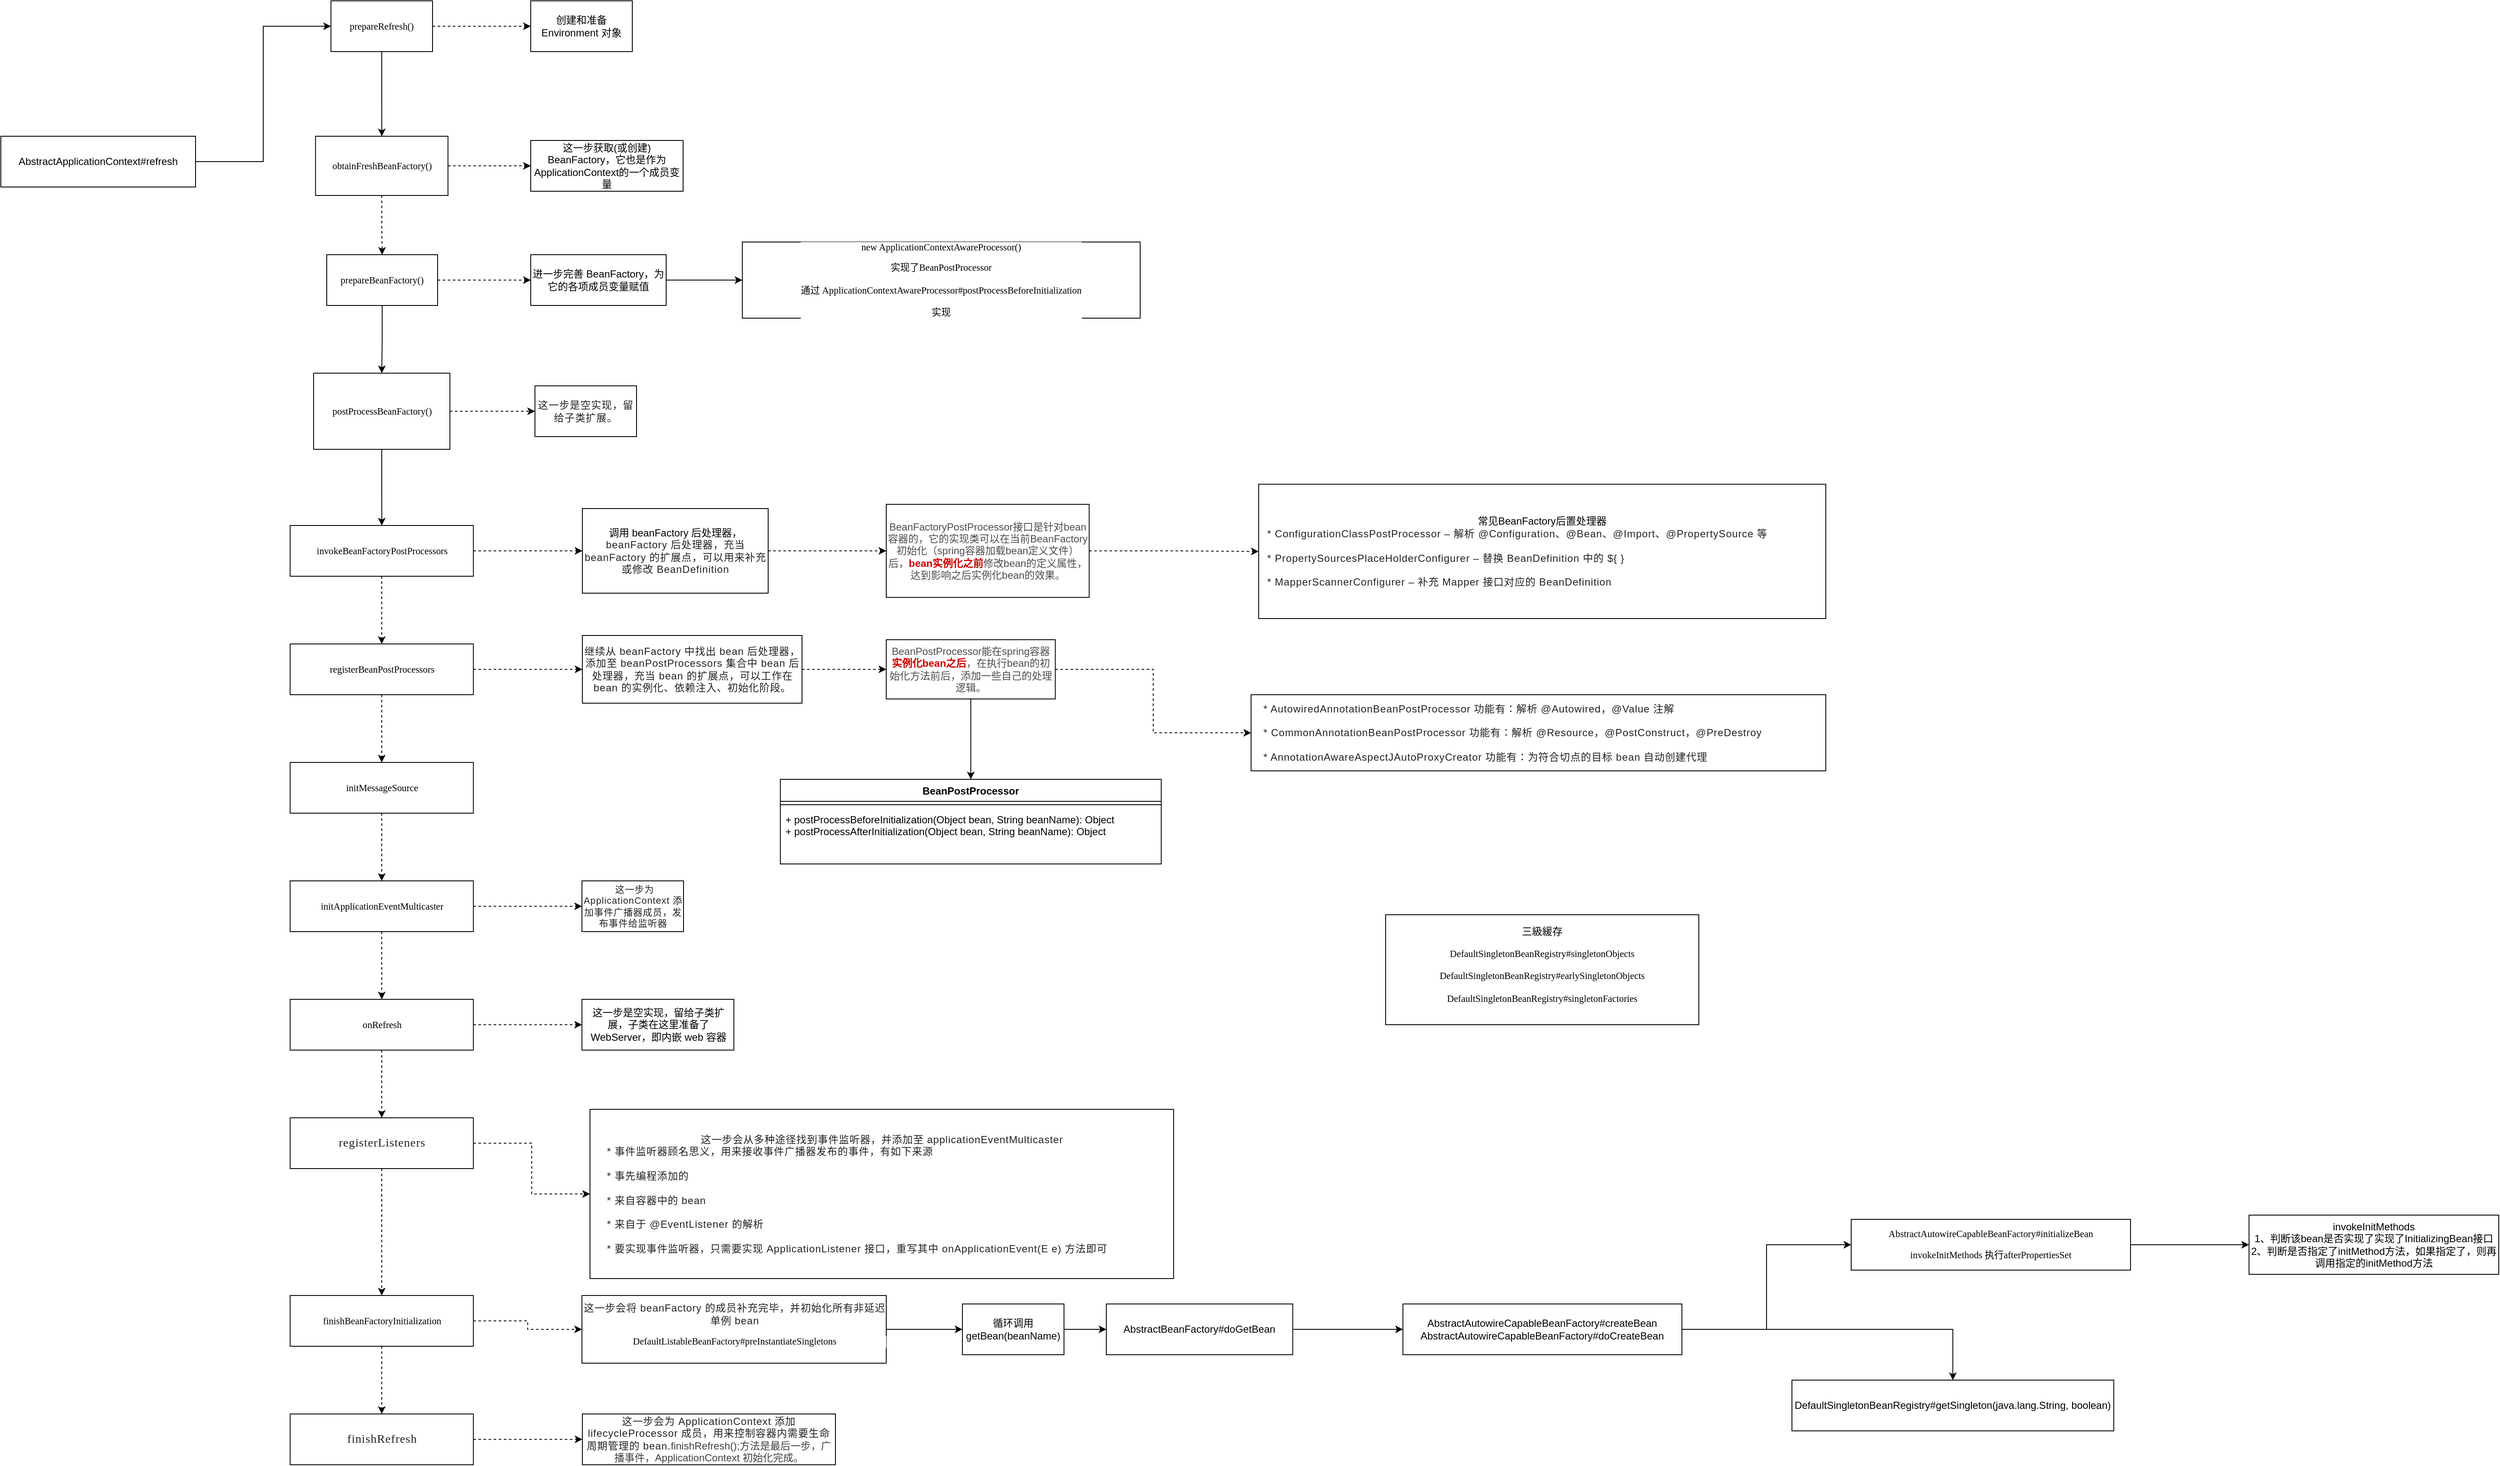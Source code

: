 <mxfile version="17.2.4" type="github">
  <diagram id="Km3hOTP_TFFmn3upVToj" name="Page-1">
    <mxGraphModel dx="2692" dy="540" grid="1" gridSize="10" guides="1" tooltips="1" connect="1" arrows="1" fold="1" page="1" pageScale="1" pageWidth="827" pageHeight="1169" math="0" shadow="0">
      <root>
        <mxCell id="0" />
        <mxCell id="1" parent="0" />
        <mxCell id="On-2ADN7kd9dpEOP8VJU-1" style="edgeStyle=orthogonalEdgeStyle;rounded=0;orthogonalLoop=1;jettySize=auto;html=1;entryX=0;entryY=0.5;entryDx=0;entryDy=0;" parent="1" source="On-2ADN7kd9dpEOP8VJU-2" target="On-2ADN7kd9dpEOP8VJU-5" edge="1">
          <mxGeometry relative="1" as="geometry" />
        </mxCell>
        <mxCell id="On-2ADN7kd9dpEOP8VJU-2" value="AbstractApplicationContext#refresh" style="rounded=0;whiteSpace=wrap;html=1;" parent="1" vertex="1">
          <mxGeometry x="-906" y="540" width="230" height="60" as="geometry" />
        </mxCell>
        <mxCell id="On-2ADN7kd9dpEOP8VJU-3" value="" style="edgeStyle=orthogonalEdgeStyle;rounded=0;orthogonalLoop=1;jettySize=auto;html=1;dashed=1;" parent="1" source="On-2ADN7kd9dpEOP8VJU-5" target="On-2ADN7kd9dpEOP8VJU-6" edge="1">
          <mxGeometry relative="1" as="geometry" />
        </mxCell>
        <mxCell id="On-2ADN7kd9dpEOP8VJU-4" value="" style="edgeStyle=orthogonalEdgeStyle;rounded=0;orthogonalLoop=1;jettySize=auto;html=1;" parent="1" source="On-2ADN7kd9dpEOP8VJU-5" target="On-2ADN7kd9dpEOP8VJU-9" edge="1">
          <mxGeometry relative="1" as="geometry" />
        </mxCell>
        <mxCell id="On-2ADN7kd9dpEOP8VJU-5" value="&lt;pre style=&quot;background-color: rgb(255 , 255 , 255) ; font-family: &amp;#34;consolas&amp;#34; ; font-size: 8.4pt&quot;&gt;prepareRefresh()&lt;/pre&gt;" style="rounded=0;whiteSpace=wrap;html=1;" parent="1" vertex="1">
          <mxGeometry x="-516" y="380" width="120" height="60" as="geometry" />
        </mxCell>
        <mxCell id="On-2ADN7kd9dpEOP8VJU-6" value="创建和准备Environment 对象" style="rounded=0;whiteSpace=wrap;html=1;" parent="1" vertex="1">
          <mxGeometry x="-280" y="380" width="120" height="60" as="geometry" />
        </mxCell>
        <mxCell id="On-2ADN7kd9dpEOP8VJU-7" value="" style="edgeStyle=orthogonalEdgeStyle;rounded=0;orthogonalLoop=1;jettySize=auto;html=1;dashed=1;entryX=0;entryY=0.5;entryDx=0;entryDy=0;" parent="1" source="On-2ADN7kd9dpEOP8VJU-9" target="On-2ADN7kd9dpEOP8VJU-13" edge="1">
          <mxGeometry relative="1" as="geometry">
            <mxPoint x="-286" y="575" as="targetPoint" />
          </mxGeometry>
        </mxCell>
        <mxCell id="On-2ADN7kd9dpEOP8VJU-8" value="" style="edgeStyle=orthogonalEdgeStyle;rounded=0;orthogonalLoop=1;jettySize=auto;html=1;dashed=1;" parent="1" source="On-2ADN7kd9dpEOP8VJU-9" target="On-2ADN7kd9dpEOP8VJU-11" edge="1">
          <mxGeometry relative="1" as="geometry" />
        </mxCell>
        <mxCell id="On-2ADN7kd9dpEOP8VJU-9" value="&lt;pre style=&quot;background-color: rgb(255 , 255 , 255) ; font-family: &amp;#34;consolas&amp;#34; ; font-size: 8.4pt&quot;&gt;&lt;pre style=&quot;font-family: &amp;#34;consolas&amp;#34; ; font-size: 8.4pt&quot;&gt;&lt;pre style=&quot;font-family: &amp;#34;consolas&amp;#34; ; font-size: 8.4pt&quot;&gt;obtainFreshBeanFactory()&lt;/pre&gt;&lt;/pre&gt;&lt;/pre&gt;" style="rounded=0;whiteSpace=wrap;html=1;" parent="1" vertex="1">
          <mxGeometry x="-534.25" y="540" width="156.5" height="70" as="geometry" />
        </mxCell>
        <mxCell id="On-2ADN7kd9dpEOP8VJU-10" value="" style="edgeStyle=orthogonalEdgeStyle;rounded=0;orthogonalLoop=1;jettySize=auto;html=1;dashed=1;entryX=0;entryY=0.5;entryDx=0;entryDy=0;" parent="1" source="On-2ADN7kd9dpEOP8VJU-11" target="On-2ADN7kd9dpEOP8VJU-12" edge="1">
          <mxGeometry relative="1" as="geometry">
            <mxPoint x="-280" y="710" as="targetPoint" />
          </mxGeometry>
        </mxCell>
        <mxCell id="On-2ADN7kd9dpEOP8VJU-15" value="" style="edgeStyle=orthogonalEdgeStyle;rounded=0;orthogonalLoop=1;jettySize=auto;html=1;" parent="1" source="On-2ADN7kd9dpEOP8VJU-11" target="On-2ADN7kd9dpEOP8VJU-14" edge="1">
          <mxGeometry relative="1" as="geometry" />
        </mxCell>
        <mxCell id="On-2ADN7kd9dpEOP8VJU-11" value="&lt;pre style=&quot;background-color: rgb(255 , 255 , 255) ; font-family: &amp;#34;consolas&amp;#34; ; font-size: 8.4pt&quot;&gt;&lt;pre style=&quot;font-family: &amp;#34;consolas&amp;#34; ; font-size: 8.4pt&quot;&gt;prepareBeanFactory()&lt;/pre&gt;&lt;/pre&gt;" style="rounded=0;whiteSpace=wrap;html=1;" parent="1" vertex="1">
          <mxGeometry x="-521" y="680" width="131" height="60" as="geometry" />
        </mxCell>
        <mxCell id="zLjrZ5fAoaI-PD5PPh4M-12" value="" style="edgeStyle=orthogonalEdgeStyle;rounded=0;orthogonalLoop=1;jettySize=auto;html=1;fontSize=12;" parent="1" source="On-2ADN7kd9dpEOP8VJU-12" target="zLjrZ5fAoaI-PD5PPh4M-11" edge="1">
          <mxGeometry relative="1" as="geometry" />
        </mxCell>
        <mxCell id="On-2ADN7kd9dpEOP8VJU-12" value="进一步完善 BeanFactory，为它的各项成员变量赋值" style="rounded=0;whiteSpace=wrap;html=1;labelBorderColor=none;" parent="1" vertex="1">
          <mxGeometry x="-280" y="680" width="160" height="60" as="geometry" />
        </mxCell>
        <mxCell id="On-2ADN7kd9dpEOP8VJU-13" value="这一步获取(或创建) BeanFactory，它也是作为 ApplicationContext的一个成员变量" style="rounded=0;whiteSpace=wrap;html=1;labelBorderColor=none;" parent="1" vertex="1">
          <mxGeometry x="-280" y="545" width="180" height="60" as="geometry" />
        </mxCell>
        <mxCell id="On-2ADN7kd9dpEOP8VJU-18" value="" style="edgeStyle=orthogonalEdgeStyle;rounded=0;orthogonalLoop=1;jettySize=auto;html=1;dashed=1;" parent="1" source="On-2ADN7kd9dpEOP8VJU-14" target="On-2ADN7kd9dpEOP8VJU-17" edge="1">
          <mxGeometry relative="1" as="geometry" />
        </mxCell>
        <mxCell id="On-2ADN7kd9dpEOP8VJU-20" value="" style="edgeStyle=orthogonalEdgeStyle;rounded=0;orthogonalLoop=1;jettySize=auto;html=1;fontSize=12;" parent="1" source="On-2ADN7kd9dpEOP8VJU-14" target="On-2ADN7kd9dpEOP8VJU-19" edge="1">
          <mxGeometry relative="1" as="geometry" />
        </mxCell>
        <mxCell id="On-2ADN7kd9dpEOP8VJU-14" value="&lt;pre style=&quot;background-color: rgb(255 , 255 , 255) ; font-family: &amp;#34;consolas&amp;#34; ; font-size: 8.4pt&quot;&gt;&lt;pre style=&quot;font-family: &amp;#34;consolas&amp;#34; ; font-size: 8.4pt&quot;&gt;&lt;pre style=&quot;font-family: &amp;#34;consolas&amp;#34; ; font-size: 8.4pt&quot;&gt;postProcessBeanFactory()&lt;/pre&gt;&lt;/pre&gt;&lt;/pre&gt;" style="rounded=0;whiteSpace=wrap;html=1;" parent="1" vertex="1">
          <mxGeometry x="-536.5" y="820" width="161" height="90" as="geometry" />
        </mxCell>
        <mxCell id="On-2ADN7kd9dpEOP8VJU-17" value="&lt;span style=&quot;color: rgb(34 , 34 , 34) ; letter-spacing: 0.544px ; text-align: justify ; background-color: rgb(255 , 255 , 255)&quot;&gt;&lt;font style=&quot;font-size: 12px&quot;&gt;这一步是空实现，留给子类扩展。&lt;/font&gt;&lt;/span&gt;" style="whiteSpace=wrap;html=1;rounded=0;" parent="1" vertex="1">
          <mxGeometry x="-275" y="835" width="120" height="60" as="geometry" />
        </mxCell>
        <mxCell id="On-2ADN7kd9dpEOP8VJU-22" value="" style="edgeStyle=orthogonalEdgeStyle;rounded=0;orthogonalLoop=1;jettySize=auto;html=1;dashed=1;fontSize=12;" parent="1" source="On-2ADN7kd9dpEOP8VJU-19" target="On-2ADN7kd9dpEOP8VJU-21" edge="1">
          <mxGeometry relative="1" as="geometry" />
        </mxCell>
        <mxCell id="On-2ADN7kd9dpEOP8VJU-24" value="" style="edgeStyle=orthogonalEdgeStyle;rounded=0;orthogonalLoop=1;jettySize=auto;html=1;dashed=1;fontSize=12;" parent="1" source="On-2ADN7kd9dpEOP8VJU-19" target="On-2ADN7kd9dpEOP8VJU-23" edge="1">
          <mxGeometry relative="1" as="geometry" />
        </mxCell>
        <mxCell id="On-2ADN7kd9dpEOP8VJU-19" value="&lt;pre style=&quot;background-color: rgb(255 , 255 , 255) ; font-family: &amp;#34;consolas&amp;#34; ; font-size: 8.4pt&quot;&gt;&lt;pre style=&quot;font-family: &amp;#34;consolas&amp;#34; ; font-size: 8.4pt&quot;&gt;&lt;pre style=&quot;font-family: &amp;#34;consolas&amp;#34; ; font-size: 8.4pt&quot;&gt;&lt;pre style=&quot;font-family: &amp;#34;consolas&amp;#34; ; font-size: 8.4pt&quot;&gt;invokeBeanFactoryPostProcessors&lt;/pre&gt;&lt;/pre&gt;&lt;/pre&gt;&lt;/pre&gt;" style="rounded=0;whiteSpace=wrap;html=1;" parent="1" vertex="1">
          <mxGeometry x="-564.25" y="1000" width="216.5" height="60" as="geometry" />
        </mxCell>
        <mxCell id="On-2ADN7kd9dpEOP8VJU-59" value="" style="edgeStyle=orthogonalEdgeStyle;rounded=0;orthogonalLoop=1;jettySize=auto;html=1;dashed=1;fontSize=12;" parent="1" source="On-2ADN7kd9dpEOP8VJU-21" target="On-2ADN7kd9dpEOP8VJU-58" edge="1">
          <mxGeometry relative="1" as="geometry" />
        </mxCell>
        <mxCell id="On-2ADN7kd9dpEOP8VJU-21" value="&lt;font style=&quot;font-size: 12px&quot;&gt;调用 beanFactory 后处理器，&lt;span style=&quot;color: rgb(34 , 34 , 34) ; letter-spacing: 0.544px ; text-align: justify ; background-color: rgb(255 , 255 , 255)&quot;&gt;beanFactory 后处理器，充当 beanFactory 的扩展点，可以用来补充或修改 BeanDefinition&lt;/span&gt;&lt;/font&gt;" style="whiteSpace=wrap;html=1;rounded=0;" parent="1" vertex="1">
          <mxGeometry x="-219" y="980" width="219.5" height="100" as="geometry" />
        </mxCell>
        <mxCell id="On-2ADN7kd9dpEOP8VJU-26" value="" style="edgeStyle=orthogonalEdgeStyle;rounded=0;orthogonalLoop=1;jettySize=auto;html=1;dashed=1;fontSize=12;" parent="1" source="On-2ADN7kd9dpEOP8VJU-23" target="On-2ADN7kd9dpEOP8VJU-25" edge="1">
          <mxGeometry relative="1" as="geometry" />
        </mxCell>
        <mxCell id="On-2ADN7kd9dpEOP8VJU-28" value="" style="edgeStyle=orthogonalEdgeStyle;rounded=0;orthogonalLoop=1;jettySize=auto;html=1;dashed=1;fontSize=12;" parent="1" source="On-2ADN7kd9dpEOP8VJU-23" target="On-2ADN7kd9dpEOP8VJU-27" edge="1">
          <mxGeometry relative="1" as="geometry" />
        </mxCell>
        <mxCell id="On-2ADN7kd9dpEOP8VJU-23" value="&lt;pre style=&quot;background-color: rgb(255 , 255 , 255) ; font-family: &amp;#34;consolas&amp;#34; ; font-size: 8.4pt&quot;&gt;&lt;pre style=&quot;font-family: &amp;#34;consolas&amp;#34; ; font-size: 8.4pt&quot;&gt;&lt;pre style=&quot;font-family: &amp;#34;consolas&amp;#34; ; font-size: 8.4pt&quot;&gt;&lt;pre style=&quot;font-family: &amp;#34;consolas&amp;#34; ; font-size: 8.4pt&quot;&gt;&lt;pre style=&quot;font-family: &amp;#34;consolas&amp;#34; ; font-size: 8.4pt&quot;&gt;registerBeanPostProcessors&lt;/pre&gt;&lt;/pre&gt;&lt;/pre&gt;&lt;/pre&gt;&lt;/pre&gt;" style="rounded=0;whiteSpace=wrap;html=1;" parent="1" vertex="1">
          <mxGeometry x="-564.25" y="1140" width="216.5" height="60" as="geometry" />
        </mxCell>
        <mxCell id="On-2ADN7kd9dpEOP8VJU-61" value="" style="edgeStyle=orthogonalEdgeStyle;rounded=0;orthogonalLoop=1;jettySize=auto;html=1;dashed=1;fontSize=12;" parent="1" source="On-2ADN7kd9dpEOP8VJU-25" target="On-2ADN7kd9dpEOP8VJU-60" edge="1">
          <mxGeometry relative="1" as="geometry" />
        </mxCell>
        <mxCell id="On-2ADN7kd9dpEOP8VJU-25" value="&lt;font style=&quot;font-size: 12px&quot;&gt;&lt;span style=&quot;color: rgb(34 , 34 , 34) ; font-family: , , ; letter-spacing: 0.544px ; text-align: justify ; background-color: rgb(255 , 255 , 255)&quot;&gt;继续从 beanFactory 中找出 bean 后处理器，添加至 beanPostProcessors 集合中&lt;/span&gt;&lt;span style=&quot;color: rgb(34 , 34 , 34) ; font-family: , , ; letter-spacing: 0.544px ; text-align: justify ; background-color: rgb(255 , 255 , 255)&quot;&gt;&amp;nbsp;bean 后处理器，充当 bean 的扩展点，可以工作在 bean 的实例化、依赖注入、初始化阶段。&lt;/span&gt;&lt;/font&gt;" style="whiteSpace=wrap;html=1;rounded=0;" parent="1" vertex="1">
          <mxGeometry x="-219" y="1130" width="259.5" height="80" as="geometry" />
        </mxCell>
        <mxCell id="On-2ADN7kd9dpEOP8VJU-30" value="" style="edgeStyle=orthogonalEdgeStyle;rounded=0;orthogonalLoop=1;jettySize=auto;html=1;dashed=1;fontSize=12;" parent="1" source="On-2ADN7kd9dpEOP8VJU-27" target="On-2ADN7kd9dpEOP8VJU-29" edge="1">
          <mxGeometry relative="1" as="geometry" />
        </mxCell>
        <mxCell id="On-2ADN7kd9dpEOP8VJU-27" value="&lt;pre style=&quot;background-color: rgb(255 , 255 , 255) ; font-family: &amp;#34;consolas&amp;#34; ; font-size: 8.4pt&quot;&gt;&lt;pre style=&quot;font-family: &amp;#34;consolas&amp;#34; ; font-size: 8.4pt&quot;&gt;&lt;pre style=&quot;font-family: &amp;#34;consolas&amp;#34; ; font-size: 8.4pt&quot;&gt;&lt;pre style=&quot;font-family: &amp;#34;consolas&amp;#34; ; font-size: 8.4pt&quot;&gt;&lt;pre style=&quot;font-family: &amp;#34;consolas&amp;#34; ; font-size: 8.4pt&quot;&gt;&lt;pre style=&quot;font-family: &amp;#34;consolas&amp;#34; ; font-size: 8.4pt&quot;&gt;initMessageSource&lt;/pre&gt;&lt;/pre&gt;&lt;/pre&gt;&lt;/pre&gt;&lt;/pre&gt;&lt;/pre&gt;" style="rounded=0;whiteSpace=wrap;html=1;" parent="1" vertex="1">
          <mxGeometry x="-564.25" y="1280" width="216.5" height="60" as="geometry" />
        </mxCell>
        <mxCell id="On-2ADN7kd9dpEOP8VJU-32" value="" style="edgeStyle=orthogonalEdgeStyle;rounded=0;orthogonalLoop=1;jettySize=auto;html=1;dashed=1;fontSize=12;" parent="1" source="On-2ADN7kd9dpEOP8VJU-29" target="On-2ADN7kd9dpEOP8VJU-31" edge="1">
          <mxGeometry relative="1" as="geometry" />
        </mxCell>
        <mxCell id="On-2ADN7kd9dpEOP8VJU-34" value="" style="edgeStyle=orthogonalEdgeStyle;rounded=0;orthogonalLoop=1;jettySize=auto;html=1;dashed=1;fontSize=11;" parent="1" source="On-2ADN7kd9dpEOP8VJU-29" target="On-2ADN7kd9dpEOP8VJU-33" edge="1">
          <mxGeometry relative="1" as="geometry" />
        </mxCell>
        <mxCell id="On-2ADN7kd9dpEOP8VJU-29" value="&lt;pre style=&quot;background-color: rgb(255 , 255 , 255) ; font-family: &amp;#34;consolas&amp;#34; ; font-size: 8.4pt&quot;&gt;&lt;pre style=&quot;font-family: &amp;#34;consolas&amp;#34; ; font-size: 8.4pt&quot;&gt;&lt;pre style=&quot;font-family: &amp;#34;consolas&amp;#34; ; font-size: 8.4pt&quot;&gt;&lt;pre style=&quot;font-family: &amp;#34;consolas&amp;#34; ; font-size: 8.4pt&quot;&gt;&lt;pre style=&quot;font-family: &amp;#34;consolas&amp;#34; ; font-size: 8.4pt&quot;&gt;&lt;pre style=&quot;font-family: &amp;#34;consolas&amp;#34; ; font-size: 8.4pt&quot;&gt;&lt;pre style=&quot;font-family: &amp;#34;consolas&amp;#34; ; font-size: 8.4pt&quot;&gt;initApplicationEventMulticaster&lt;/pre&gt;&lt;/pre&gt;&lt;/pre&gt;&lt;/pre&gt;&lt;/pre&gt;&lt;/pre&gt;&lt;/pre&gt;" style="rounded=0;whiteSpace=wrap;html=1;" parent="1" vertex="1">
          <mxGeometry x="-564.25" y="1420" width="216.5" height="60" as="geometry" />
        </mxCell>
        <mxCell id="On-2ADN7kd9dpEOP8VJU-31" value="&lt;span style=&quot;color: rgb(34, 34, 34); font-size: 11px; letter-spacing: 0.544px; text-align: justify; background-color: rgb(255, 255, 255);&quot;&gt;&amp;nbsp;这一步为 ApplicationContext 添加事件广播器成员，&lt;/span&gt;&lt;span style=&quot;color: rgb(34, 34, 34); font-size: 11px; letter-spacing: 0.544px; text-align: justify; background-color: rgb(255, 255, 255);&quot;&gt;发布事件给监听器&lt;/span&gt;" style="whiteSpace=wrap;html=1;rounded=0;fontSize=11;" parent="1" vertex="1">
          <mxGeometry x="-219.5" y="1420" width="120" height="60" as="geometry" />
        </mxCell>
        <mxCell id="On-2ADN7kd9dpEOP8VJU-40" value="" style="edgeStyle=orthogonalEdgeStyle;rounded=0;orthogonalLoop=1;jettySize=auto;html=1;dashed=1;fontSize=11;" parent="1" source="On-2ADN7kd9dpEOP8VJU-33" target="On-2ADN7kd9dpEOP8VJU-39" edge="1">
          <mxGeometry relative="1" as="geometry" />
        </mxCell>
        <mxCell id="On-2ADN7kd9dpEOP8VJU-42" value="" style="edgeStyle=orthogonalEdgeStyle;rounded=0;orthogonalLoop=1;jettySize=auto;html=1;dashed=1;fontSize=11;" parent="1" source="On-2ADN7kd9dpEOP8VJU-33" target="On-2ADN7kd9dpEOP8VJU-41" edge="1">
          <mxGeometry relative="1" as="geometry" />
        </mxCell>
        <mxCell id="On-2ADN7kd9dpEOP8VJU-33" value="&lt;pre style=&quot;background-color: rgb(255 , 255 , 255) ; font-family: &amp;#34;consolas&amp;#34; ; font-size: 8.4pt&quot;&gt;&lt;pre style=&quot;font-family: &amp;#34;consolas&amp;#34; ; font-size: 8.4pt&quot;&gt;&lt;pre style=&quot;font-family: &amp;#34;consolas&amp;#34; ; font-size: 8.4pt&quot;&gt;&lt;pre style=&quot;font-family: &amp;#34;consolas&amp;#34; ; font-size: 8.4pt&quot;&gt;&lt;pre style=&quot;font-family: &amp;#34;consolas&amp;#34; ; font-size: 8.4pt&quot;&gt;&lt;pre style=&quot;font-family: &amp;#34;consolas&amp;#34; ; font-size: 8.4pt&quot;&gt;&lt;pre style=&quot;font-family: &amp;#34;consolas&amp;#34; ; font-size: 8.4pt&quot;&gt;&lt;pre style=&quot;font-family: &amp;#34;consolas&amp;#34; ; font-size: 8.4pt&quot;&gt;onRefresh&lt;/pre&gt;&lt;/pre&gt;&lt;/pre&gt;&lt;/pre&gt;&lt;/pre&gt;&lt;/pre&gt;&lt;/pre&gt;&lt;/pre&gt;" style="rounded=0;whiteSpace=wrap;html=1;" parent="1" vertex="1">
          <mxGeometry x="-564.25" y="1560" width="216.5" height="60" as="geometry" />
        </mxCell>
        <mxCell id="On-2ADN7kd9dpEOP8VJU-39" value="这一步是空实现，留给子类扩展，子类在这里准备了 WebServer，即内嵌 web 容器" style="rounded=0;whiteSpace=wrap;html=1;" parent="1" vertex="1">
          <mxGeometry x="-219.5" y="1560" width="179.5" height="60" as="geometry" />
        </mxCell>
        <mxCell id="On-2ADN7kd9dpEOP8VJU-44" value="" style="edgeStyle=orthogonalEdgeStyle;rounded=0;orthogonalLoop=1;jettySize=auto;html=1;dashed=1;fontSize=11;" parent="1" source="On-2ADN7kd9dpEOP8VJU-41" target="On-2ADN7kd9dpEOP8VJU-43" edge="1">
          <mxGeometry relative="1" as="geometry" />
        </mxCell>
        <mxCell id="On-2ADN7kd9dpEOP8VJU-50" value="" style="edgeStyle=orthogonalEdgeStyle;rounded=0;orthogonalLoop=1;jettySize=auto;html=1;dashed=1;fontSize=12;" parent="1" source="On-2ADN7kd9dpEOP8VJU-41" target="On-2ADN7kd9dpEOP8VJU-49" edge="1">
          <mxGeometry relative="1" as="geometry" />
        </mxCell>
        <mxCell id="On-2ADN7kd9dpEOP8VJU-41" value="&lt;pre style=&quot;background-color: rgb(255 , 255 , 255) ; font-family: &amp;#34;consolas&amp;#34; ; font-size: 8.4pt&quot;&gt;&lt;pre style=&quot;font-family: &amp;#34;consolas&amp;#34; ; font-size: 8.4pt&quot;&gt;&lt;pre style=&quot;font-family: &amp;#34;consolas&amp;#34; ; font-size: 8.4pt&quot;&gt;&lt;pre style=&quot;font-family: &amp;#34;consolas&amp;#34; ; font-size: 8.4pt&quot;&gt;&lt;pre style=&quot;font-family: &amp;#34;consolas&amp;#34; ; font-size: 8.4pt&quot;&gt;&lt;pre style=&quot;font-family: &amp;#34;consolas&amp;#34; ; font-size: 8.4pt&quot;&gt;&lt;pre style=&quot;font-family: &amp;#34;consolas&amp;#34; ; font-size: 8.4pt&quot;&gt;&lt;pre style=&quot;font-family: &amp;#34;consolas&amp;#34; ; font-size: 8.4pt&quot;&gt;&lt;span style=&quot;color: rgb(34 , 34 , 34) ; font-family: , , ; font-size: 14px ; letter-spacing: 0.544px ; text-align: justify&quot;&gt;registerListeners&lt;/span&gt;&lt;br&gt;&lt;/pre&gt;&lt;/pre&gt;&lt;/pre&gt;&lt;/pre&gt;&lt;/pre&gt;&lt;/pre&gt;&lt;/pre&gt;&lt;/pre&gt;" style="rounded=0;whiteSpace=wrap;html=1;" parent="1" vertex="1">
          <mxGeometry x="-564.25" y="1700" width="216.5" height="60" as="geometry" />
        </mxCell>
        <mxCell id="On-2ADN7kd9dpEOP8VJU-43" value="&lt;span style=&quot;color: rgb(34 , 34 , 34) ; font-family: , , ; letter-spacing: 0.544px ; text-align: justify ; background-color: rgb(255 , 255 , 255)&quot;&gt;&lt;font style=&quot;font-size: 12px&quot;&gt;这一步会从多种途径找到事件监听器，并添加至 applicationEventMulticaster&lt;br&gt;&lt;/font&gt;&lt;/span&gt;&lt;p style=&quot;margin: 0px auto ; padding: 0px ; outline: 0px ; max-width: 100% ; box-sizing: border-box ; clear: both ; min-height: 1em ; color: rgb(34 , 34 , 34) ; letter-spacing: 0.544px ; text-align: justify ; background-color: rgb(255 , 255 , 255) ; vertical-align: inherit ; width: 649.912px ; overflow-wrap: break-word&quot;&gt;&lt;font style=&quot;font-size: 12px&quot;&gt;* 事件监听器顾名思义，用来接收事件广播器发布的事件，有如下来源&lt;/font&gt;&lt;/p&gt;&lt;p style=&quot;margin: 0px ; padding: 0px ; outline: 0px ; max-width: 100% ; clear: both ; min-height: 1em ; color: rgb(34 , 34 , 34) ; letter-spacing: 0.544px ; text-align: justify ; background-color: rgb(255 , 255 , 255) ; vertical-align: inherit ; box-sizing: border-box ; overflow-wrap: break-word&quot;&gt;&lt;font style=&quot;font-size: 12px&quot;&gt;&lt;br style=&quot;margin: 0px ; padding: 0px ; outline: 0px ; max-width: 100% ; box-sizing: border-box ; overflow-wrap: break-word&quot;&gt;&lt;/font&gt;&lt;/p&gt;&lt;p style=&quot;margin: 0px auto ; padding: 0px ; outline: 0px ; max-width: 100% ; box-sizing: border-box ; clear: both ; min-height: 1em ; color: rgb(34 , 34 , 34) ; letter-spacing: 0.544px ; text-align: justify ; background-color: rgb(255 , 255 , 255) ; vertical-align: inherit ; width: 649.912px ; overflow-wrap: break-word&quot;&gt;&lt;font style=&quot;font-size: 12px&quot;&gt;* 事先编程添加的&lt;/font&gt;&lt;/p&gt;&lt;p style=&quot;margin: 0px ; padding: 0px ; outline: 0px ; max-width: 100% ; clear: both ; min-height: 1em ; color: rgb(34 , 34 , 34) ; letter-spacing: 0.544px ; text-align: justify ; background-color: rgb(255 , 255 , 255) ; vertical-align: inherit ; box-sizing: border-box ; overflow-wrap: break-word&quot;&gt;&lt;font style=&quot;font-size: 12px&quot;&gt;&lt;br style=&quot;margin: 0px ; padding: 0px ; outline: 0px ; max-width: 100% ; box-sizing: border-box ; overflow-wrap: break-word&quot;&gt;&lt;/font&gt;&lt;/p&gt;&lt;p style=&quot;margin: 0px auto ; padding: 0px ; outline: 0px ; max-width: 100% ; box-sizing: border-box ; clear: both ; min-height: 1em ; color: rgb(34 , 34 , 34) ; letter-spacing: 0.544px ; text-align: justify ; background-color: rgb(255 , 255 , 255) ; vertical-align: inherit ; width: 649.912px ; overflow-wrap: break-word&quot;&gt;&lt;font style=&quot;font-size: 12px&quot;&gt;* 来自容器中的 bean&lt;/font&gt;&lt;/p&gt;&lt;p style=&quot;margin: 0px ; padding: 0px ; outline: 0px ; max-width: 100% ; clear: both ; min-height: 1em ; color: rgb(34 , 34 , 34) ; letter-spacing: 0.544px ; text-align: justify ; background-color: rgb(255 , 255 , 255) ; vertical-align: inherit ; box-sizing: border-box ; overflow-wrap: break-word&quot;&gt;&lt;font style=&quot;font-size: 12px&quot;&gt;&lt;br style=&quot;margin: 0px ; padding: 0px ; outline: 0px ; max-width: 100% ; box-sizing: border-box ; overflow-wrap: break-word&quot;&gt;&lt;/font&gt;&lt;/p&gt;&lt;p style=&quot;margin: 0px auto ; padding: 0px ; outline: 0px ; max-width: 100% ; box-sizing: border-box ; clear: both ; min-height: 1em ; color: rgb(34 , 34 , 34) ; letter-spacing: 0.544px ; text-align: justify ; background-color: rgb(255 , 255 , 255) ; vertical-align: inherit ; width: 649.912px ; overflow-wrap: break-word&quot;&gt;&lt;font style=&quot;font-size: 12px&quot;&gt;* 来自于 @EventListener 的解析&lt;/font&gt;&lt;/p&gt;&lt;p style=&quot;margin: 0px ; padding: 0px ; outline: 0px ; max-width: 100% ; clear: both ; min-height: 1em ; color: rgb(34 , 34 , 34) ; letter-spacing: 0.544px ; text-align: justify ; background-color: rgb(255 , 255 , 255) ; vertical-align: inherit ; box-sizing: border-box ; overflow-wrap: break-word&quot;&gt;&lt;font style=&quot;font-size: 12px&quot;&gt;&lt;br style=&quot;margin: 0px ; padding: 0px ; outline: 0px ; max-width: 100% ; box-sizing: border-box ; overflow-wrap: break-word&quot;&gt;&lt;/font&gt;&lt;/p&gt;&lt;p style=&quot;margin: 0px auto ; padding: 0px ; outline: 0px ; max-width: 100% ; box-sizing: border-box ; clear: both ; min-height: 1em ; color: rgb(34 , 34 , 34) ; letter-spacing: 0.544px ; text-align: justify ; background-color: rgb(255 , 255 , 255) ; vertical-align: inherit ; width: 649.912px ; overflow-wrap: break-word&quot;&gt;&lt;font style=&quot;font-size: 12px&quot;&gt;* 要实现事件监听器，只需要实现 ApplicationListener 接口，重写其中 onApplicationEvent(E e) 方法即可&lt;/font&gt;&lt;/p&gt;" style="whiteSpace=wrap;html=1;rounded=0;" parent="1" vertex="1">
          <mxGeometry x="-210" y="1690" width="689.5" height="200" as="geometry" />
        </mxCell>
        <mxCell id="On-2ADN7kd9dpEOP8VJU-52" value="" style="edgeStyle=orthogonalEdgeStyle;rounded=0;orthogonalLoop=1;jettySize=auto;html=1;dashed=1;fontSize=12;" parent="1" source="On-2ADN7kd9dpEOP8VJU-49" target="On-2ADN7kd9dpEOP8VJU-51" edge="1">
          <mxGeometry relative="1" as="geometry" />
        </mxCell>
        <mxCell id="On-2ADN7kd9dpEOP8VJU-54" value="" style="edgeStyle=orthogonalEdgeStyle;rounded=0;orthogonalLoop=1;jettySize=auto;html=1;dashed=1;fontSize=12;" parent="1" source="On-2ADN7kd9dpEOP8VJU-49" target="On-2ADN7kd9dpEOP8VJU-53" edge="1">
          <mxGeometry relative="1" as="geometry" />
        </mxCell>
        <mxCell id="On-2ADN7kd9dpEOP8VJU-49" value="&lt;pre style=&quot;background-color: rgb(255 , 255 , 255) ; font-family: &amp;#34;consolas&amp;#34; ; font-size: 8.4pt&quot;&gt;&lt;pre style=&quot;font-family: &amp;#34;consolas&amp;#34; ; font-size: 8.4pt&quot;&gt;&lt;pre style=&quot;font-family: &amp;#34;consolas&amp;#34; ; font-size: 8.4pt&quot;&gt;&lt;pre style=&quot;font-family: &amp;#34;consolas&amp;#34; ; font-size: 8.4pt&quot;&gt;&lt;pre style=&quot;font-family: &amp;#34;consolas&amp;#34; ; font-size: 8.4pt&quot;&gt;&lt;pre style=&quot;font-family: &amp;#34;consolas&amp;#34; ; font-size: 8.4pt&quot;&gt;&lt;pre style=&quot;font-family: &amp;#34;consolas&amp;#34; ; font-size: 8.4pt&quot;&gt;&lt;pre style=&quot;font-family: &amp;#34;consolas&amp;#34; ; font-size: 8.4pt&quot;&gt;&lt;pre style=&quot;font-family: &amp;#34;consolas&amp;#34; ; font-size: 8.4pt&quot;&gt;finishBeanFactoryInitialization&lt;/pre&gt;&lt;/pre&gt;&lt;/pre&gt;&lt;/pre&gt;&lt;/pre&gt;&lt;/pre&gt;&lt;/pre&gt;&lt;/pre&gt;&lt;/pre&gt;" style="rounded=0;whiteSpace=wrap;html=1;" parent="1" vertex="1">
          <mxGeometry x="-564.25" y="1910" width="216.5" height="60" as="geometry" />
        </mxCell>
        <mxCell id="YV_hM9fHcB-Gt_fJDpqy-2" value="" style="edgeStyle=orthogonalEdgeStyle;rounded=0;orthogonalLoop=1;jettySize=auto;html=1;" edge="1" parent="1" source="On-2ADN7kd9dpEOP8VJU-51" target="YV_hM9fHcB-Gt_fJDpqy-1">
          <mxGeometry relative="1" as="geometry" />
        </mxCell>
        <mxCell id="On-2ADN7kd9dpEOP8VJU-51" value="&lt;span style=&quot;color: rgb(34 , 34 , 34) ; font-size: 12px ; letter-spacing: 0.544px ; text-align: justify ; background-color: rgb(255 , 255 , 255)&quot;&gt;这一步会将 beanFactory 的成员补充完毕，并初始化所有非延迟单例 bean&lt;br&gt;&lt;/span&gt;&lt;pre style=&quot;background-color: rgb(255 , 255 , 255) ; font-family: &amp;#34;consolas&amp;#34; ; font-size: 8.4pt&quot;&gt;DefaultListableBeanFactory#preInstantiateSingletons&lt;/pre&gt;" style="whiteSpace=wrap;html=1;rounded=0;fontSize=12;" parent="1" vertex="1">
          <mxGeometry x="-219.5" y="1910" width="359.5" height="80" as="geometry" />
        </mxCell>
        <mxCell id="On-2ADN7kd9dpEOP8VJU-56" value="" style="edgeStyle=orthogonalEdgeStyle;rounded=0;orthogonalLoop=1;jettySize=auto;html=1;dashed=1;fontSize=12;" parent="1" source="On-2ADN7kd9dpEOP8VJU-53" target="On-2ADN7kd9dpEOP8VJU-55" edge="1">
          <mxGeometry relative="1" as="geometry" />
        </mxCell>
        <mxCell id="On-2ADN7kd9dpEOP8VJU-53" value="&lt;pre style=&quot;background-color: rgb(255 , 255 , 255) ; font-family: &amp;#34;consolas&amp;#34; ; font-size: 8.4pt&quot;&gt;&lt;pre style=&quot;font-family: &amp;#34;consolas&amp;#34; ; font-size: 8.4pt&quot;&gt;&lt;pre style=&quot;font-family: &amp;#34;consolas&amp;#34; ; font-size: 8.4pt&quot;&gt;&lt;pre style=&quot;font-family: &amp;#34;consolas&amp;#34; ; font-size: 8.4pt&quot;&gt;&lt;pre style=&quot;font-family: &amp;#34;consolas&amp;#34; ; font-size: 8.4pt&quot;&gt;&lt;pre style=&quot;font-family: &amp;#34;consolas&amp;#34; ; font-size: 8.4pt&quot;&gt;&lt;pre style=&quot;font-family: &amp;#34;consolas&amp;#34; ; font-size: 8.4pt&quot;&gt;&lt;pre style=&quot;font-family: &amp;#34;consolas&amp;#34; ; font-size: 8.4pt&quot;&gt;&lt;pre style=&quot;font-family: &amp;#34;consolas&amp;#34; ; font-size: 8.4pt&quot;&gt;&lt;span style=&quot;color: rgb(34 , 34 , 34) ; font-family: , , ; font-size: 14px ; letter-spacing: 0.544px ; text-align: justify&quot;&gt;finishRefresh&lt;/span&gt;&lt;br&gt;&lt;/pre&gt;&lt;/pre&gt;&lt;/pre&gt;&lt;/pre&gt;&lt;/pre&gt;&lt;/pre&gt;&lt;/pre&gt;&lt;/pre&gt;&lt;/pre&gt;" style="rounded=0;whiteSpace=wrap;html=1;" parent="1" vertex="1">
          <mxGeometry x="-564.25" y="2050" width="216.5" height="60" as="geometry" />
        </mxCell>
        <mxCell id="On-2ADN7kd9dpEOP8VJU-55" value="&lt;font style=&quot;font-size: 12px&quot;&gt;&lt;span style=&quot;color: rgb(34 , 34 , 34) ; letter-spacing: 0.544px ; text-align: justify ; background-color: rgb(255 , 255 , 255)&quot;&gt;这一步会为 ApplicationContext 添加 lifecycleProcessor 成员，用来控制容器内需要生命周期管理的 bean.&lt;/span&gt;&lt;span style=&quot;color: rgb(64 , 64 , 64) ; background-color: rgb(255 , 255 , 255)&quot;&gt;finishRefresh();方法是最后一步，广播事件，ApplicationContext 初始化完成。&lt;/span&gt;&lt;/font&gt;" style="whiteSpace=wrap;html=1;rounded=0;fontSize=12;" parent="1" vertex="1">
          <mxGeometry x="-219" y="2050" width="299" height="60" as="geometry" />
        </mxCell>
        <mxCell id="On-2ADN7kd9dpEOP8VJU-57" value="三級緩存&lt;br&gt;&lt;pre style=&quot;background-color: rgb(255 , 255 , 255)&quot;&gt;&lt;font face=&quot;consolas&quot;&gt;&lt;span style=&quot;font-size: 11.2px&quot;&gt;DefaultSingletonBeanRegistry#singletonObjects&lt;/span&gt;&lt;span style=&quot;font-size: 8.4pt&quot;&gt;&lt;br&gt;&lt;/span&gt;&lt;/font&gt;&lt;/pre&gt;&lt;pre style=&quot;background-color: rgb(255 , 255 , 255)&quot;&gt;&lt;font face=&quot;consolas&quot;&gt;&lt;span style=&quot;font-size: 11.2px&quot;&gt;DefaultSingletonBeanRegistry#earlySingletonObjects&lt;br&gt;&lt;/span&gt;&lt;/font&gt;&lt;/pre&gt;&lt;pre style=&quot;background-color: rgb(255 , 255 , 255)&quot;&gt;&lt;font face=&quot;consolas&quot;&gt;&lt;span style=&quot;font-size: 11.2px&quot;&gt;DefaultSingletonBeanRegistry#singletonFactories&lt;br&gt;&lt;/span&gt;&lt;/font&gt;&lt;/pre&gt;" style="rounded=0;whiteSpace=wrap;html=1;fontSize=12;" parent="1" vertex="1">
          <mxGeometry x="730" y="1460" width="370" height="130" as="geometry" />
        </mxCell>
        <mxCell id="On-2ADN7kd9dpEOP8VJU-63" value="" style="edgeStyle=orthogonalEdgeStyle;rounded=0;orthogonalLoop=1;jettySize=auto;html=1;dashed=1;fontSize=12;fontColor=#CC0000;" parent="1" source="On-2ADN7kd9dpEOP8VJU-58" target="On-2ADN7kd9dpEOP8VJU-62" edge="1">
          <mxGeometry relative="1" as="geometry" />
        </mxCell>
        <mxCell id="On-2ADN7kd9dpEOP8VJU-58" value="&lt;span style=&quot;background-color: rgb(255 , 255 , 255)&quot;&gt;&lt;font style=&quot;font-size: 12px&quot;&gt;&lt;font color=&quot;#4d4d4d&quot;&gt;BeanFactoryPostProcessor接口是针对bean容器的，它的实现类可以在当前BeanFactory初始化（spring容器加载bean定义文件）后，&lt;/font&gt;&lt;b&gt;&lt;font color=&quot;#cc0000&quot;&gt;bean实例化之前&lt;/font&gt;&lt;/b&gt;&lt;font color=&quot;#4d4d4d&quot;&gt;修改bean的定义属性，达到影响之后实例化bean的效果。&lt;/font&gt;&lt;/font&gt;&lt;/span&gt;" style="whiteSpace=wrap;html=1;rounded=0;" parent="1" vertex="1">
          <mxGeometry x="140" y="975" width="239.75" height="110" as="geometry" />
        </mxCell>
        <mxCell id="On-2ADN7kd9dpEOP8VJU-65" value="" style="edgeStyle=orthogonalEdgeStyle;rounded=0;orthogonalLoop=1;jettySize=auto;html=1;dashed=1;fontSize=12;fontColor=#CC0000;" parent="1" source="On-2ADN7kd9dpEOP8VJU-60" target="On-2ADN7kd9dpEOP8VJU-64" edge="1">
          <mxGeometry relative="1" as="geometry" />
        </mxCell>
        <mxCell id="zLjrZ5fAoaI-PD5PPh4M-2" value="" style="edgeStyle=orthogonalEdgeStyle;rounded=0;orthogonalLoop=1;jettySize=auto;html=1;fontSize=12;entryX=0.5;entryY=0;entryDx=0;entryDy=0;" parent="1" source="On-2ADN7kd9dpEOP8VJU-60" target="zLjrZ5fAoaI-PD5PPh4M-3" edge="1">
          <mxGeometry relative="1" as="geometry">
            <mxPoint x="239.875" y="1290" as="targetPoint" />
          </mxGeometry>
        </mxCell>
        <mxCell id="On-2ADN7kd9dpEOP8VJU-60" value="&lt;span style=&quot;background-color: rgb(255 , 255 , 255)&quot;&gt;&lt;font style=&quot;font-size: 12px&quot;&gt;&lt;font color=&quot;#4d4d4d&quot;&gt;BeanPostProcessor能在spring容器&lt;/font&gt;&lt;b&gt;&lt;font color=&quot;#cc0000&quot;&gt;实例化bean之后&lt;/font&gt;&lt;/b&gt;&lt;font color=&quot;#4d4d4d&quot;&gt;，在执行bean的初始化方法前后，添加一些自己的处理逻辑。&lt;/font&gt;&lt;/font&gt;&lt;/span&gt;" style="whiteSpace=wrap;html=1;rounded=0;" parent="1" vertex="1">
          <mxGeometry x="140" y="1135" width="199.75" height="70" as="geometry" />
        </mxCell>
        <mxCell id="On-2ADN7kd9dpEOP8VJU-62" value="常见BeanFactory后置处理器&lt;br style=&quot;font-size: 12px;&quot;&gt;&lt;p style=&quot;margin: 0px auto; padding: 0px; outline: 0px; max-width: 100%; box-sizing: border-box; clear: both; min-height: 1em; color: rgb(34, 34, 34); letter-spacing: 0.544px; text-align: justify; background-color: rgb(255, 255, 255); vertical-align: inherit; width: 649.912px; font-size: 12px; overflow-wrap: break-word;&quot;&gt;* ConfigurationClassPostProcessor – 解析 @Configuration、@Bean、@Import、@PropertySource 等&lt;/p&gt;&lt;p style=&quot;margin: 0px; padding: 0px; outline: 0px; max-width: 100%; clear: both; min-height: 1em; color: rgb(34, 34, 34); font-size: 12px; letter-spacing: 0.544px; text-align: justify; background-color: rgb(255, 255, 255); vertical-align: inherit; box-sizing: border-box; overflow-wrap: break-word;&quot;&gt;&lt;br style=&quot;margin: 0px; padding: 0px; outline: 0px; max-width: 100%; box-sizing: border-box; overflow-wrap: break-word; font-size: 12px;&quot;&gt;&lt;/p&gt;&lt;p style=&quot;margin: 0px auto; padding: 0px; outline: 0px; max-width: 100%; box-sizing: border-box; clear: both; min-height: 1em; color: rgb(34, 34, 34); letter-spacing: 0.544px; text-align: justify; background-color: rgb(255, 255, 255); vertical-align: inherit; width: 649.912px; font-size: 12px; overflow-wrap: break-word;&quot;&gt;* PropertySourcesPlaceHolderConfigurer – 替换 BeanDefinition 中的 ${ }&lt;/p&gt;&lt;p style=&quot;margin: 0px; padding: 0px; outline: 0px; max-width: 100%; clear: both; min-height: 1em; color: rgb(34, 34, 34); font-size: 12px; letter-spacing: 0.544px; text-align: justify; background-color: rgb(255, 255, 255); vertical-align: inherit; box-sizing: border-box; overflow-wrap: break-word;&quot;&gt;&lt;br style=&quot;margin: 0px; padding: 0px; outline: 0px; max-width: 100%; box-sizing: border-box; overflow-wrap: break-word; font-size: 12px;&quot;&gt;&lt;/p&gt;&lt;p style=&quot;margin: 0px auto; padding: 0px; outline: 0px; max-width: 100%; box-sizing: border-box; clear: both; min-height: 1em; color: rgb(34, 34, 34); letter-spacing: 0.544px; text-align: justify; background-color: rgb(255, 255, 255); vertical-align: inherit; width: 649.912px; font-size: 12px; overflow-wrap: break-word;&quot;&gt;* MapperScannerConfigurer – 补充 Mapper 接口对应的 BeanDefinition&lt;/p&gt;" style="whiteSpace=wrap;html=1;rounded=0;fontSize=12;" parent="1" vertex="1">
          <mxGeometry x="580" y="951.25" width="670" height="158.75" as="geometry" />
        </mxCell>
        <mxCell id="On-2ADN7kd9dpEOP8VJU-64" value="&lt;p style=&quot;margin: 0px auto; padding: 0px; outline: 0px; max-width: 100%; box-sizing: border-box; clear: both; min-height: 1em; color: rgb(34, 34, 34); letter-spacing: 0.544px; text-align: justify; background-color: rgb(255, 255, 255); vertical-align: inherit; width: 649.912px; font-size: 12px; overflow-wrap: break-word;&quot;&gt;* AutowiredAnnotationBeanPostProcessor 功能有：解析 @Autowired，@Value 注解&lt;/p&gt;&lt;p style=&quot;margin: 0px; padding: 0px; outline: 0px; max-width: 100%; clear: both; min-height: 1em; color: rgb(34, 34, 34); font-size: 12px; letter-spacing: 0.544px; text-align: justify; background-color: rgb(255, 255, 255); vertical-align: inherit; box-sizing: border-box; overflow-wrap: break-word;&quot;&gt;&lt;br style=&quot;margin: 0px; padding: 0px; outline: 0px; max-width: 100%; box-sizing: border-box; overflow-wrap: break-word; font-size: 12px;&quot;&gt;&lt;/p&gt;&lt;p style=&quot;margin: 0px auto; padding: 0px; outline: 0px; max-width: 100%; box-sizing: border-box; clear: both; min-height: 1em; color: rgb(34, 34, 34); letter-spacing: 0.544px; text-align: justify; background-color: rgb(255, 255, 255); vertical-align: inherit; width: 649.912px; font-size: 12px; overflow-wrap: break-word;&quot;&gt;* CommonAnnotationBeanPostProcessor 功能有：解析 @Resource，@PostConstruct，@PreDestroy&lt;/p&gt;&lt;p style=&quot;margin: 0px; padding: 0px; outline: 0px; max-width: 100%; clear: both; min-height: 1em; color: rgb(34, 34, 34); font-size: 12px; letter-spacing: 0.544px; text-align: justify; background-color: rgb(255, 255, 255); vertical-align: inherit; box-sizing: border-box; overflow-wrap: break-word;&quot;&gt;&lt;br style=&quot;margin: 0px; padding: 0px; outline: 0px; max-width: 100%; box-sizing: border-box; overflow-wrap: break-word; font-size: 12px;&quot;&gt;&lt;/p&gt;&lt;p style=&quot;margin: 0px auto; padding: 0px; outline: 0px; max-width: 100%; box-sizing: border-box; clear: both; min-height: 1em; color: rgb(34, 34, 34); letter-spacing: 0.544px; text-align: justify; background-color: rgb(255, 255, 255); vertical-align: inherit; width: 649.912px; font-size: 12px; overflow-wrap: break-word;&quot;&gt;* AnnotationAwareAspectJAutoProxyCreator 功能有：为符合切点的目标 bean 自动创建代理&lt;/p&gt;" style="whiteSpace=wrap;html=1;rounded=0;fontSize=12;" parent="1" vertex="1">
          <mxGeometry x="571" y="1200" width="679" height="90" as="geometry" />
        </mxCell>
        <mxCell id="zLjrZ5fAoaI-PD5PPh4M-3" value="BeanPostProcessor" style="swimlane;fontStyle=1;align=center;verticalAlign=top;childLayout=stackLayout;horizontal=1;startSize=26;horizontalStack=0;resizeParent=1;resizeParentMax=0;resizeLast=0;collapsible=1;marginBottom=0;fontSize=12;" parent="1" vertex="1">
          <mxGeometry x="14.88" y="1300" width="450" height="100" as="geometry" />
        </mxCell>
        <mxCell id="zLjrZ5fAoaI-PD5PPh4M-5" value="" style="line;strokeWidth=1;fillColor=none;align=left;verticalAlign=middle;spacingTop=-1;spacingLeft=3;spacingRight=3;rotatable=0;labelPosition=right;points=[];portConstraint=eastwest;fontSize=12;" parent="zLjrZ5fAoaI-PD5PPh4M-3" vertex="1">
          <mxGeometry y="26" width="450" height="8" as="geometry" />
        </mxCell>
        <mxCell id="zLjrZ5fAoaI-PD5PPh4M-6" value="+ postProcessBeforeInitialization(Object bean, String beanName): Object&#xa;+ postProcessAfterInitialization(Object bean, String beanName): Object&#xa;&#xa;" style="text;strokeColor=none;fillColor=none;align=left;verticalAlign=top;spacingLeft=4;spacingRight=4;overflow=hidden;rotatable=0;points=[[0,0.5],[1,0.5]];portConstraint=eastwest;fontSize=12;" parent="zLjrZ5fAoaI-PD5PPh4M-3" vertex="1">
          <mxGeometry y="34" width="450" height="66" as="geometry" />
        </mxCell>
        <mxCell id="zLjrZ5fAoaI-PD5PPh4M-11" value="&lt;pre style=&quot;background-color: rgb(255 , 255 , 255) ; font-family: &amp;#34;consolas&amp;#34; ; font-size: 8.4pt&quot;&gt;new ApplicationContextAwareProcessor()&lt;/pre&gt;&lt;pre style=&quot;background-color: rgb(255 , 255 , 255) ; font-family: &amp;#34;consolas&amp;#34; ; font-size: 8.4pt&quot;&gt;实现了BeanPostProcessor&lt;/pre&gt;&lt;pre style=&quot;background-color: rgb(255 , 255 , 255)&quot;&gt;&lt;font face=&quot;consolas&quot;&gt;&lt;span style=&quot;font-size: 11.2px&quot;&gt;通过 ApplicationContextAwareProcessor#postProcessBeforeInitialization&lt;/span&gt;&lt;span style=&quot;font-size: 8.4pt&quot;&gt;&lt;br&gt;&lt;/span&gt;&lt;/font&gt;&lt;/pre&gt;&lt;pre style=&quot;background-color: rgb(255 , 255 , 255)&quot;&gt;&lt;font face=&quot;consolas&quot;&gt;&lt;span style=&quot;font-size: 11.2px&quot;&gt;实现&lt;/span&gt;&lt;/font&gt;&lt;/pre&gt;" style="whiteSpace=wrap;html=1;rounded=0;labelBorderColor=none;" parent="1" vertex="1">
          <mxGeometry x="-30" y="665" width="470" height="90" as="geometry" />
        </mxCell>
        <mxCell id="YV_hM9fHcB-Gt_fJDpqy-4" value="" style="edgeStyle=orthogonalEdgeStyle;rounded=0;orthogonalLoop=1;jettySize=auto;html=1;" edge="1" parent="1" source="YV_hM9fHcB-Gt_fJDpqy-1" target="YV_hM9fHcB-Gt_fJDpqy-3">
          <mxGeometry relative="1" as="geometry" />
        </mxCell>
        <mxCell id="YV_hM9fHcB-Gt_fJDpqy-1" value="循环调用getBean(beanName)" style="whiteSpace=wrap;html=1;rounded=0;" vertex="1" parent="1">
          <mxGeometry x="230" y="1920" width="120" height="60" as="geometry" />
        </mxCell>
        <mxCell id="YV_hM9fHcB-Gt_fJDpqy-6" value="" style="edgeStyle=orthogonalEdgeStyle;rounded=0;orthogonalLoop=1;jettySize=auto;html=1;" edge="1" parent="1" source="YV_hM9fHcB-Gt_fJDpqy-3" target="YV_hM9fHcB-Gt_fJDpqy-5">
          <mxGeometry relative="1" as="geometry" />
        </mxCell>
        <mxCell id="YV_hM9fHcB-Gt_fJDpqy-3" value="AbstractBeanFactory#doGetBean" style="whiteSpace=wrap;html=1;rounded=0;" vertex="1" parent="1">
          <mxGeometry x="400" y="1920" width="220.25" height="60" as="geometry" />
        </mxCell>
        <mxCell id="YV_hM9fHcB-Gt_fJDpqy-8" value="" style="edgeStyle=orthogonalEdgeStyle;rounded=0;orthogonalLoop=1;jettySize=auto;html=1;fontSize=12;" edge="1" parent="1" source="YV_hM9fHcB-Gt_fJDpqy-5" target="YV_hM9fHcB-Gt_fJDpqy-7">
          <mxGeometry relative="1" as="geometry" />
        </mxCell>
        <mxCell id="YV_hM9fHcB-Gt_fJDpqy-10" style="edgeStyle=orthogonalEdgeStyle;rounded=0;orthogonalLoop=1;jettySize=auto;html=1;entryX=0;entryY=0.5;entryDx=0;entryDy=0;fontSize=12;" edge="1" parent="1" source="YV_hM9fHcB-Gt_fJDpqy-5" target="YV_hM9fHcB-Gt_fJDpqy-9">
          <mxGeometry relative="1" as="geometry" />
        </mxCell>
        <mxCell id="YV_hM9fHcB-Gt_fJDpqy-5" value="&lt;font style=&quot;font-size: 12px&quot;&gt;AbstractAutowireCapableBeanFactory#createBean&lt;br&gt;AbstractAutowireCapableBeanFactory#doCreateBean&lt;/font&gt;" style="whiteSpace=wrap;html=1;rounded=0;" vertex="1" parent="1">
          <mxGeometry x="750.38" y="1920" width="329.62" height="60" as="geometry" />
        </mxCell>
        <mxCell id="YV_hM9fHcB-Gt_fJDpqy-7" value="DefaultSingletonBeanRegistry#getSingleton(java.lang.String, boolean)" style="whiteSpace=wrap;html=1;rounded=0;" vertex="1" parent="1">
          <mxGeometry x="1210" y="2010" width="380.19" height="60" as="geometry" />
        </mxCell>
        <mxCell id="YV_hM9fHcB-Gt_fJDpqy-12" value="" style="edgeStyle=orthogonalEdgeStyle;rounded=0;orthogonalLoop=1;jettySize=auto;html=1;fontSize=12;" edge="1" parent="1" source="YV_hM9fHcB-Gt_fJDpqy-9" target="YV_hM9fHcB-Gt_fJDpqy-11">
          <mxGeometry relative="1" as="geometry" />
        </mxCell>
        <mxCell id="YV_hM9fHcB-Gt_fJDpqy-9" value="&lt;pre style=&quot;background-color: rgb(255 , 255 , 255) ; font-family: &amp;#34;consolas&amp;#34; ; font-size: 8.4pt&quot;&gt;AbstractAutowireCapableBeanFactory#initializeBean&lt;/pre&gt;&lt;pre style=&quot;background-color: rgb(255 , 255 , 255) ; font-family: &amp;#34;consolas&amp;#34; ; font-size: 8.4pt&quot;&gt;&lt;pre style=&quot;font-family: &amp;#34;consolas&amp;#34; ; font-size: 8.4pt&quot;&gt;invokeInitMethods 执行afterPropertiesSet&lt;/pre&gt;&lt;/pre&gt;" style="rounded=0;whiteSpace=wrap;html=1;fontSize=12;" vertex="1" parent="1">
          <mxGeometry x="1280" y="1820" width="330" height="60" as="geometry" />
        </mxCell>
        <mxCell id="YV_hM9fHcB-Gt_fJDpqy-11" value="invokeInitMethods&lt;br&gt;1、判断该bean是否实现了实现了InitializingBean接口&lt;br&gt;2、判断是否指定了initMethod方法，如果指定了，则再调用指定的initMethod方法" style="whiteSpace=wrap;html=1;rounded=0;" vertex="1" parent="1">
          <mxGeometry x="1750" y="1815" width="295" height="70" as="geometry" />
        </mxCell>
      </root>
    </mxGraphModel>
  </diagram>
</mxfile>
